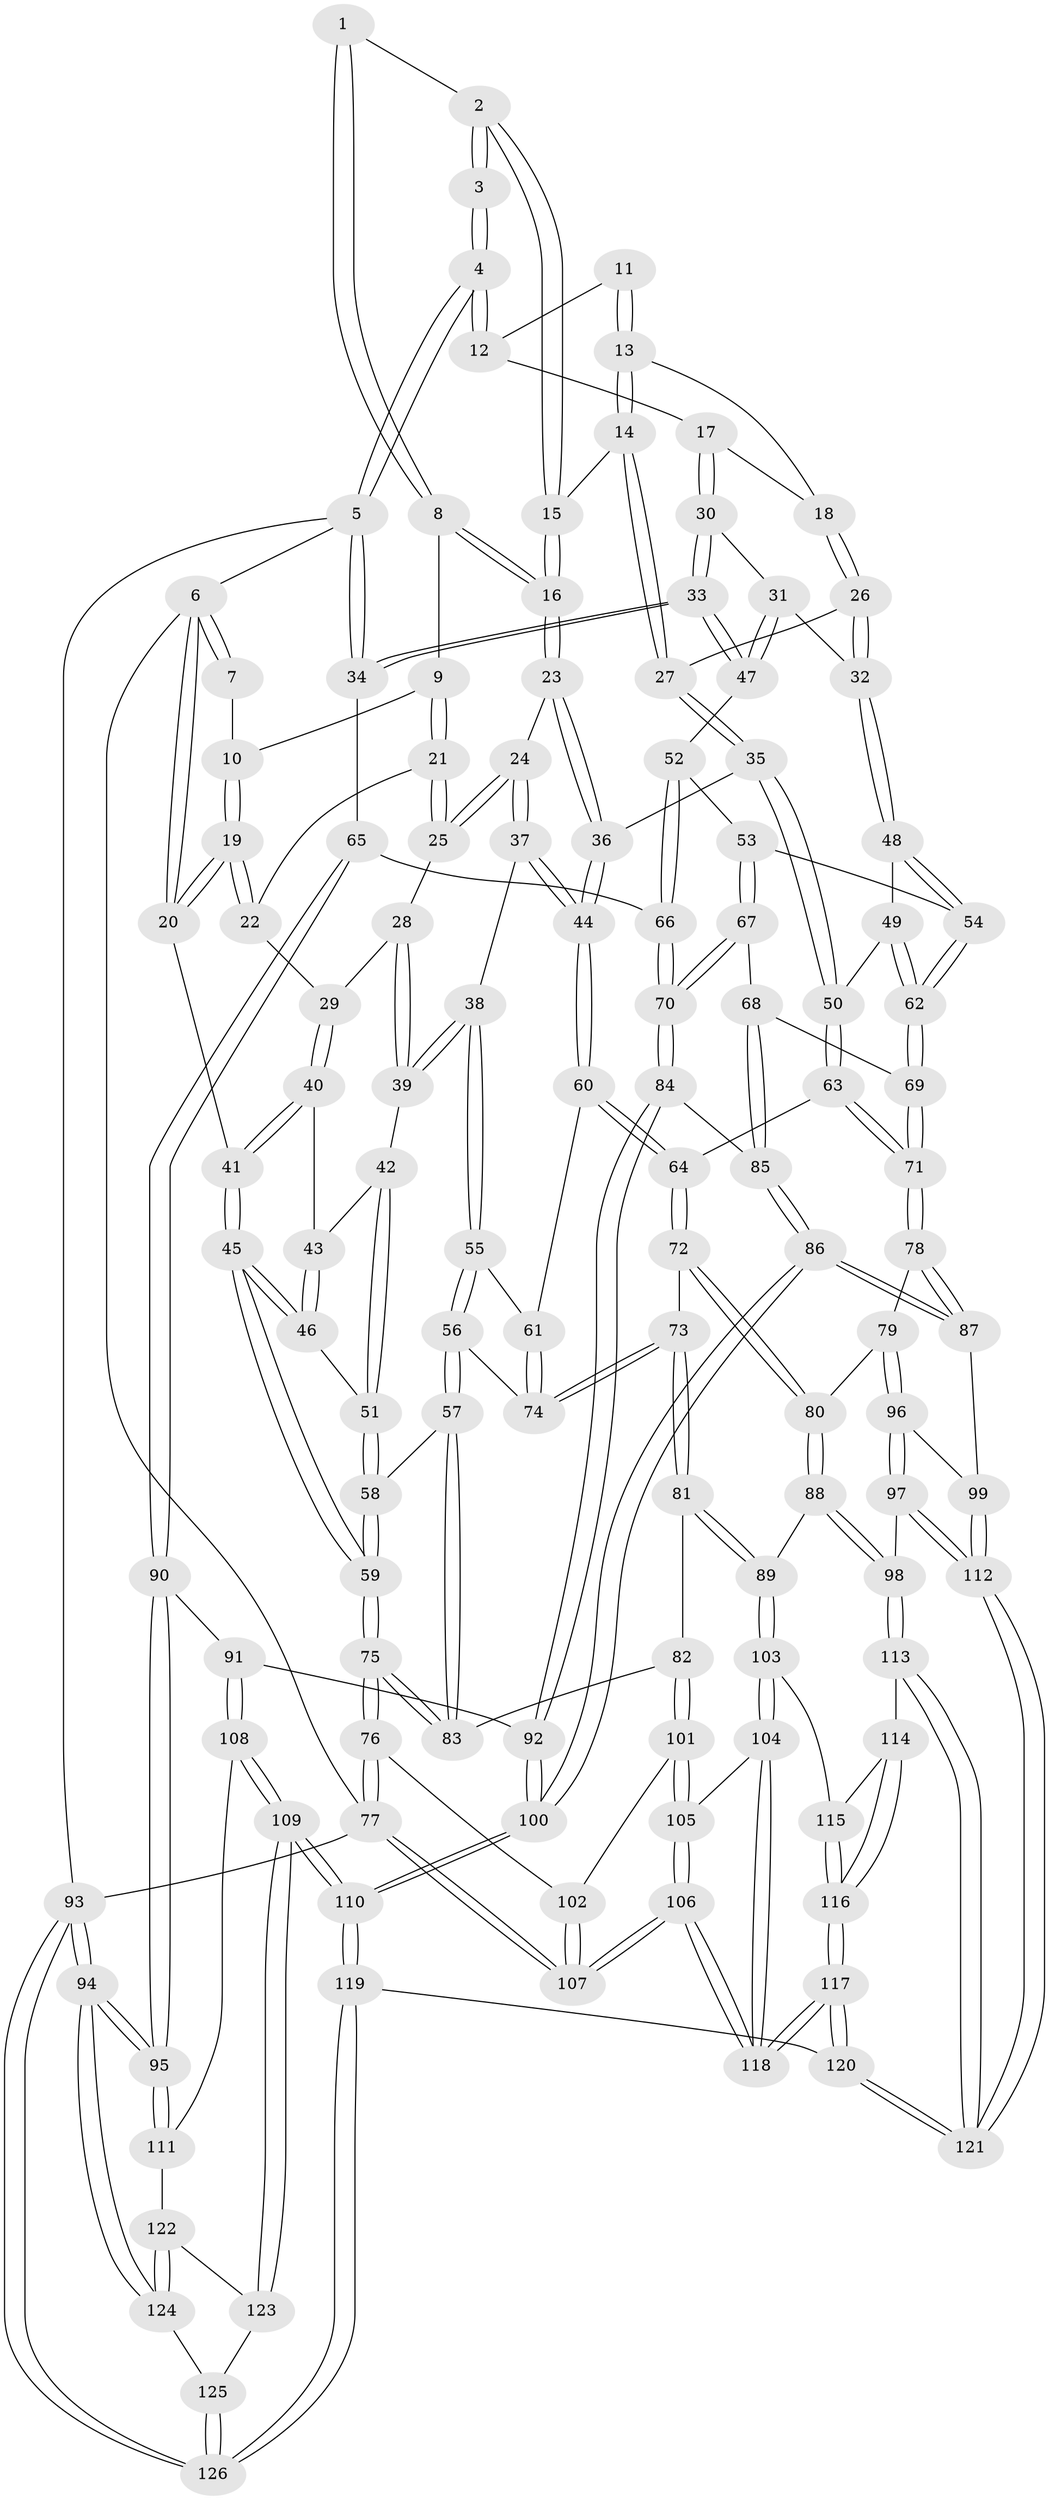 // Generated by graph-tools (version 1.1) at 2025/27/03/09/25 03:27:06]
// undirected, 126 vertices, 312 edges
graph export_dot {
graph [start="1"]
  node [color=gray90,style=filled];
  1 [pos="+0.16281880765641563+0"];
  2 [pos="+0.4241523668688691+0"];
  3 [pos="+0.6831072989991808+0"];
  4 [pos="+1+0"];
  5 [pos="+1+0"];
  6 [pos="+0+0"];
  7 [pos="+0.024669407298128828+0"];
  8 [pos="+0.1987760645266699+0.048139751661001796"];
  9 [pos="+0.0933895359149179+0.05503358959285723"];
  10 [pos="+0.09232405513374582+0.05316611183121172"];
  11 [pos="+0.6965925415010652+0"];
  12 [pos="+0.8271116849550512+0.06133491825445071"];
  13 [pos="+0.6753224201297281+0.05190424296174795"];
  14 [pos="+0.532361407561407+0.16831994975612583"];
  15 [pos="+0.4092814507321724+0.09825919127565146"];
  16 [pos="+0.30318404161636264+0.17110526697076517"];
  17 [pos="+0.8335862980516964+0.13810321561114405"];
  18 [pos="+0.7632190874197864+0.1324720112874212"];
  19 [pos="+0+0.08489195280846125"];
  20 [pos="+0+0.06724442326294892"];
  21 [pos="+0.09242076051767442+0.08029170255767663"];
  22 [pos="+0+0.1512234261451349"];
  23 [pos="+0.2969383874524781+0.179988018129523"];
  24 [pos="+0.27640745666451366+0.18787840467253422"];
  25 [pos="+0.17600203991042954+0.2040310359590758"];
  26 [pos="+0.651417969195621+0.25911095431443454"];
  27 [pos="+0.5433701096288523+0.18813129298084055"];
  28 [pos="+0.16032851743753715+0.21352833910207306"];
  29 [pos="+0.0989509517584311+0.23122219224029808"];
  30 [pos="+0.85627009260076+0.15430980448256792"];
  31 [pos="+0.8081885100753502+0.28258320810351434"];
  32 [pos="+0.6820078940627711+0.3095952971468041"];
  33 [pos="+1+0.1342417127162543"];
  34 [pos="+1+0.13304597590267003"];
  35 [pos="+0.46464571280800476+0.39931254620333134"];
  36 [pos="+0.3103221569204569+0.21946654952110334"];
  37 [pos="+0.20327725805917804+0.381242852184918"];
  38 [pos="+0.16446311741624123+0.383842397670662"];
  39 [pos="+0.15903954443760154+0.37583555680329633"];
  40 [pos="+0.07569166491148195+0.2627104241979357"];
  41 [pos="+0+0.285364224461241"];
  42 [pos="+0.11668178816275784+0.35515130927497446"];
  43 [pos="+0.07212421875124281+0.2860780561420177"];
  44 [pos="+0.2999363117590712+0.43849636378379353"];
  45 [pos="+0+0.32846585028698777"];
  46 [pos="+0.035224754917554287+0.34354222270808726"];
  47 [pos="+0.883524767046067+0.35626886783507566"];
  48 [pos="+0.6766746502689894+0.34638942057877503"];
  49 [pos="+0.5678569147877527+0.4149328301229275"];
  50 [pos="+0.46573357923288294+0.4105156256630346"];
  51 [pos="+0.05067348579028448+0.391895898869767"];
  52 [pos="+0.8710093788670704+0.4263216076123298"];
  53 [pos="+0.7314420678144525+0.43720345619063467"];
  54 [pos="+0.7291979561906151+0.43476047598651435"];
  55 [pos="+0.10567254342092967+0.4877968538907519"];
  56 [pos="+0.0755958834558079+0.5115054445715151"];
  57 [pos="+0.07241776550183406+0.5124420286175847"];
  58 [pos="+0.04459164859413655+0.5046473485348482"];
  59 [pos="+0+0.5346210617318974"];
  60 [pos="+0.31034644977237197+0.45757622448304025"];
  61 [pos="+0.28206632115472746+0.47086827340316273"];
  62 [pos="+0.6049771366267074+0.4931370504615302"];
  63 [pos="+0.45740314466682036+0.42199139319319345"];
  64 [pos="+0.3702845293699532+0.48846412253949756"];
  65 [pos="+1+0.5271119853944507"];
  66 [pos="+0.9059640553868669+0.4837851214240115"];
  67 [pos="+0.7314258782066376+0.4374989788452607"];
  68 [pos="+0.6141665427674085+0.6076745616923368"];
  69 [pos="+0.611654298720895+0.6073231030882477"];
  70 [pos="+0.7990544748713146+0.6524715296780378"];
  71 [pos="+0.595057039191603+0.612052574127856"];
  72 [pos="+0.37873764524281134+0.5993861641455982"];
  73 [pos="+0.2539690649912288+0.6623921374592138"];
  74 [pos="+0.20182459260708657+0.5691224686269432"];
  75 [pos="+0+0.7987700913883845"];
  76 [pos="+0+0.8283252149885467"];
  77 [pos="+0+1"];
  78 [pos="+0.4930948473790284+0.677095544070198"];
  79 [pos="+0.4928226545786149+0.6771111322035913"];
  80 [pos="+0.46598467935451515+0.6727610857722255"];
  81 [pos="+0.23028143317322117+0.6959918505733896"];
  82 [pos="+0.17622392360635447+0.7209124025033234"];
  83 [pos="+0.11014045338501217+0.6776515679916658"];
  84 [pos="+0.7974559157125279+0.6588318626237744"];
  85 [pos="+0.6907215595336166+0.6404090021245651"];
  86 [pos="+0.6109451398262642+0.8219370536370922"];
  87 [pos="+0.5965920496649479+0.811016000771242"];
  88 [pos="+0.38092620714749725+0.7894845472244894"];
  89 [pos="+0.3167262443091039+0.7861513486703382"];
  90 [pos="+1+0.5854777711423395"];
  91 [pos="+0.8316963168153663+0.6956801000143136"];
  92 [pos="+0.8066078908162635+0.6733701080127248"];
  93 [pos="+1+1"];
  94 [pos="+1+1"];
  95 [pos="+1+0.8294229572758249"];
  96 [pos="+0.48554290463031413+0.7830240121615707"];
  97 [pos="+0.4719271196088455+0.8589013778274656"];
  98 [pos="+0.3812900503988694+0.7907168092859888"];
  99 [pos="+0.5218247545033838+0.8352893251703366"];
  100 [pos="+0.6344145327684624+0.8544960575007425"];
  101 [pos="+0.17206062218140974+0.7374205362365894"];
  102 [pos="+0.13842062763982724+0.7732098180835684"];
  103 [pos="+0.28866234030944393+0.8363051098124299"];
  104 [pos="+0.24798625190171522+0.8476813580747198"];
  105 [pos="+0.20172445019486507+0.8094769352946258"];
  106 [pos="+0.006025246359640269+1"];
  107 [pos="+0+1"];
  108 [pos="+0.8505471188191746+0.7499172707195786"];
  109 [pos="+0.7085515630896726+0.9584493971500461"];
  110 [pos="+0.66544904355527+1"];
  111 [pos="+0.9111119787694023+0.8079219076810398"];
  112 [pos="+0.47374755864977897+0.8635004276458008"];
  113 [pos="+0.37501676268989526+0.8675534432349471"];
  114 [pos="+0.3592505704065705+0.879169107305618"];
  115 [pos="+0.29690405586108737+0.8500453100647493"];
  116 [pos="+0.2991871755549279+0.9873885590827096"];
  117 [pos="+0.2195164117256249+1"];
  118 [pos="+0.16444932343372262+1"];
  119 [pos="+0.6291326194236644+1"];
  120 [pos="+0.5732364716570657+1"];
  121 [pos="+0.4724670013821134+0.9303647612610193"];
  122 [pos="+0.9066986868858375+0.852875729690945"];
  123 [pos="+0.8282443632289657+0.9074032959775331"];
  124 [pos="+0.9145751027530621+0.9127575753664287"];
  125 [pos="+0.8974013698505412+0.9319903196782453"];
  126 [pos="+0.6867771935815747+1"];
  1 -- 2;
  1 -- 8;
  1 -- 8;
  2 -- 3;
  2 -- 3;
  2 -- 15;
  2 -- 15;
  3 -- 4;
  3 -- 4;
  4 -- 5;
  4 -- 5;
  4 -- 12;
  4 -- 12;
  5 -- 6;
  5 -- 34;
  5 -- 34;
  5 -- 93;
  6 -- 7;
  6 -- 7;
  6 -- 20;
  6 -- 20;
  6 -- 77;
  7 -- 10;
  8 -- 9;
  8 -- 16;
  8 -- 16;
  9 -- 10;
  9 -- 21;
  9 -- 21;
  10 -- 19;
  10 -- 19;
  11 -- 12;
  11 -- 13;
  11 -- 13;
  12 -- 17;
  13 -- 14;
  13 -- 14;
  13 -- 18;
  14 -- 15;
  14 -- 27;
  14 -- 27;
  15 -- 16;
  15 -- 16;
  16 -- 23;
  16 -- 23;
  17 -- 18;
  17 -- 30;
  17 -- 30;
  18 -- 26;
  18 -- 26;
  19 -- 20;
  19 -- 20;
  19 -- 22;
  19 -- 22;
  20 -- 41;
  21 -- 22;
  21 -- 25;
  21 -- 25;
  22 -- 29;
  23 -- 24;
  23 -- 36;
  23 -- 36;
  24 -- 25;
  24 -- 25;
  24 -- 37;
  24 -- 37;
  25 -- 28;
  26 -- 27;
  26 -- 32;
  26 -- 32;
  27 -- 35;
  27 -- 35;
  28 -- 29;
  28 -- 39;
  28 -- 39;
  29 -- 40;
  29 -- 40;
  30 -- 31;
  30 -- 33;
  30 -- 33;
  31 -- 32;
  31 -- 47;
  31 -- 47;
  32 -- 48;
  32 -- 48;
  33 -- 34;
  33 -- 34;
  33 -- 47;
  33 -- 47;
  34 -- 65;
  35 -- 36;
  35 -- 50;
  35 -- 50;
  36 -- 44;
  36 -- 44;
  37 -- 38;
  37 -- 44;
  37 -- 44;
  38 -- 39;
  38 -- 39;
  38 -- 55;
  38 -- 55;
  39 -- 42;
  40 -- 41;
  40 -- 41;
  40 -- 43;
  41 -- 45;
  41 -- 45;
  42 -- 43;
  42 -- 51;
  42 -- 51;
  43 -- 46;
  43 -- 46;
  44 -- 60;
  44 -- 60;
  45 -- 46;
  45 -- 46;
  45 -- 59;
  45 -- 59;
  46 -- 51;
  47 -- 52;
  48 -- 49;
  48 -- 54;
  48 -- 54;
  49 -- 50;
  49 -- 62;
  49 -- 62;
  50 -- 63;
  50 -- 63;
  51 -- 58;
  51 -- 58;
  52 -- 53;
  52 -- 66;
  52 -- 66;
  53 -- 54;
  53 -- 67;
  53 -- 67;
  54 -- 62;
  54 -- 62;
  55 -- 56;
  55 -- 56;
  55 -- 61;
  56 -- 57;
  56 -- 57;
  56 -- 74;
  57 -- 58;
  57 -- 83;
  57 -- 83;
  58 -- 59;
  58 -- 59;
  59 -- 75;
  59 -- 75;
  60 -- 61;
  60 -- 64;
  60 -- 64;
  61 -- 74;
  61 -- 74;
  62 -- 69;
  62 -- 69;
  63 -- 64;
  63 -- 71;
  63 -- 71;
  64 -- 72;
  64 -- 72;
  65 -- 66;
  65 -- 90;
  65 -- 90;
  66 -- 70;
  66 -- 70;
  67 -- 68;
  67 -- 70;
  67 -- 70;
  68 -- 69;
  68 -- 85;
  68 -- 85;
  69 -- 71;
  69 -- 71;
  70 -- 84;
  70 -- 84;
  71 -- 78;
  71 -- 78;
  72 -- 73;
  72 -- 80;
  72 -- 80;
  73 -- 74;
  73 -- 74;
  73 -- 81;
  73 -- 81;
  75 -- 76;
  75 -- 76;
  75 -- 83;
  75 -- 83;
  76 -- 77;
  76 -- 77;
  76 -- 102;
  77 -- 107;
  77 -- 107;
  77 -- 93;
  78 -- 79;
  78 -- 87;
  78 -- 87;
  79 -- 80;
  79 -- 96;
  79 -- 96;
  80 -- 88;
  80 -- 88;
  81 -- 82;
  81 -- 89;
  81 -- 89;
  82 -- 83;
  82 -- 101;
  82 -- 101;
  84 -- 85;
  84 -- 92;
  84 -- 92;
  85 -- 86;
  85 -- 86;
  86 -- 87;
  86 -- 87;
  86 -- 100;
  86 -- 100;
  87 -- 99;
  88 -- 89;
  88 -- 98;
  88 -- 98;
  89 -- 103;
  89 -- 103;
  90 -- 91;
  90 -- 95;
  90 -- 95;
  91 -- 92;
  91 -- 108;
  91 -- 108;
  92 -- 100;
  92 -- 100;
  93 -- 94;
  93 -- 94;
  93 -- 126;
  93 -- 126;
  94 -- 95;
  94 -- 95;
  94 -- 124;
  94 -- 124;
  95 -- 111;
  95 -- 111;
  96 -- 97;
  96 -- 97;
  96 -- 99;
  97 -- 98;
  97 -- 112;
  97 -- 112;
  98 -- 113;
  98 -- 113;
  99 -- 112;
  99 -- 112;
  100 -- 110;
  100 -- 110;
  101 -- 102;
  101 -- 105;
  101 -- 105;
  102 -- 107;
  102 -- 107;
  103 -- 104;
  103 -- 104;
  103 -- 115;
  104 -- 105;
  104 -- 118;
  104 -- 118;
  105 -- 106;
  105 -- 106;
  106 -- 107;
  106 -- 107;
  106 -- 118;
  106 -- 118;
  108 -- 109;
  108 -- 109;
  108 -- 111;
  109 -- 110;
  109 -- 110;
  109 -- 123;
  109 -- 123;
  110 -- 119;
  110 -- 119;
  111 -- 122;
  112 -- 121;
  112 -- 121;
  113 -- 114;
  113 -- 121;
  113 -- 121;
  114 -- 115;
  114 -- 116;
  114 -- 116;
  115 -- 116;
  115 -- 116;
  116 -- 117;
  116 -- 117;
  117 -- 118;
  117 -- 118;
  117 -- 120;
  117 -- 120;
  119 -- 120;
  119 -- 126;
  119 -- 126;
  120 -- 121;
  120 -- 121;
  122 -- 123;
  122 -- 124;
  122 -- 124;
  123 -- 125;
  124 -- 125;
  125 -- 126;
  125 -- 126;
}
